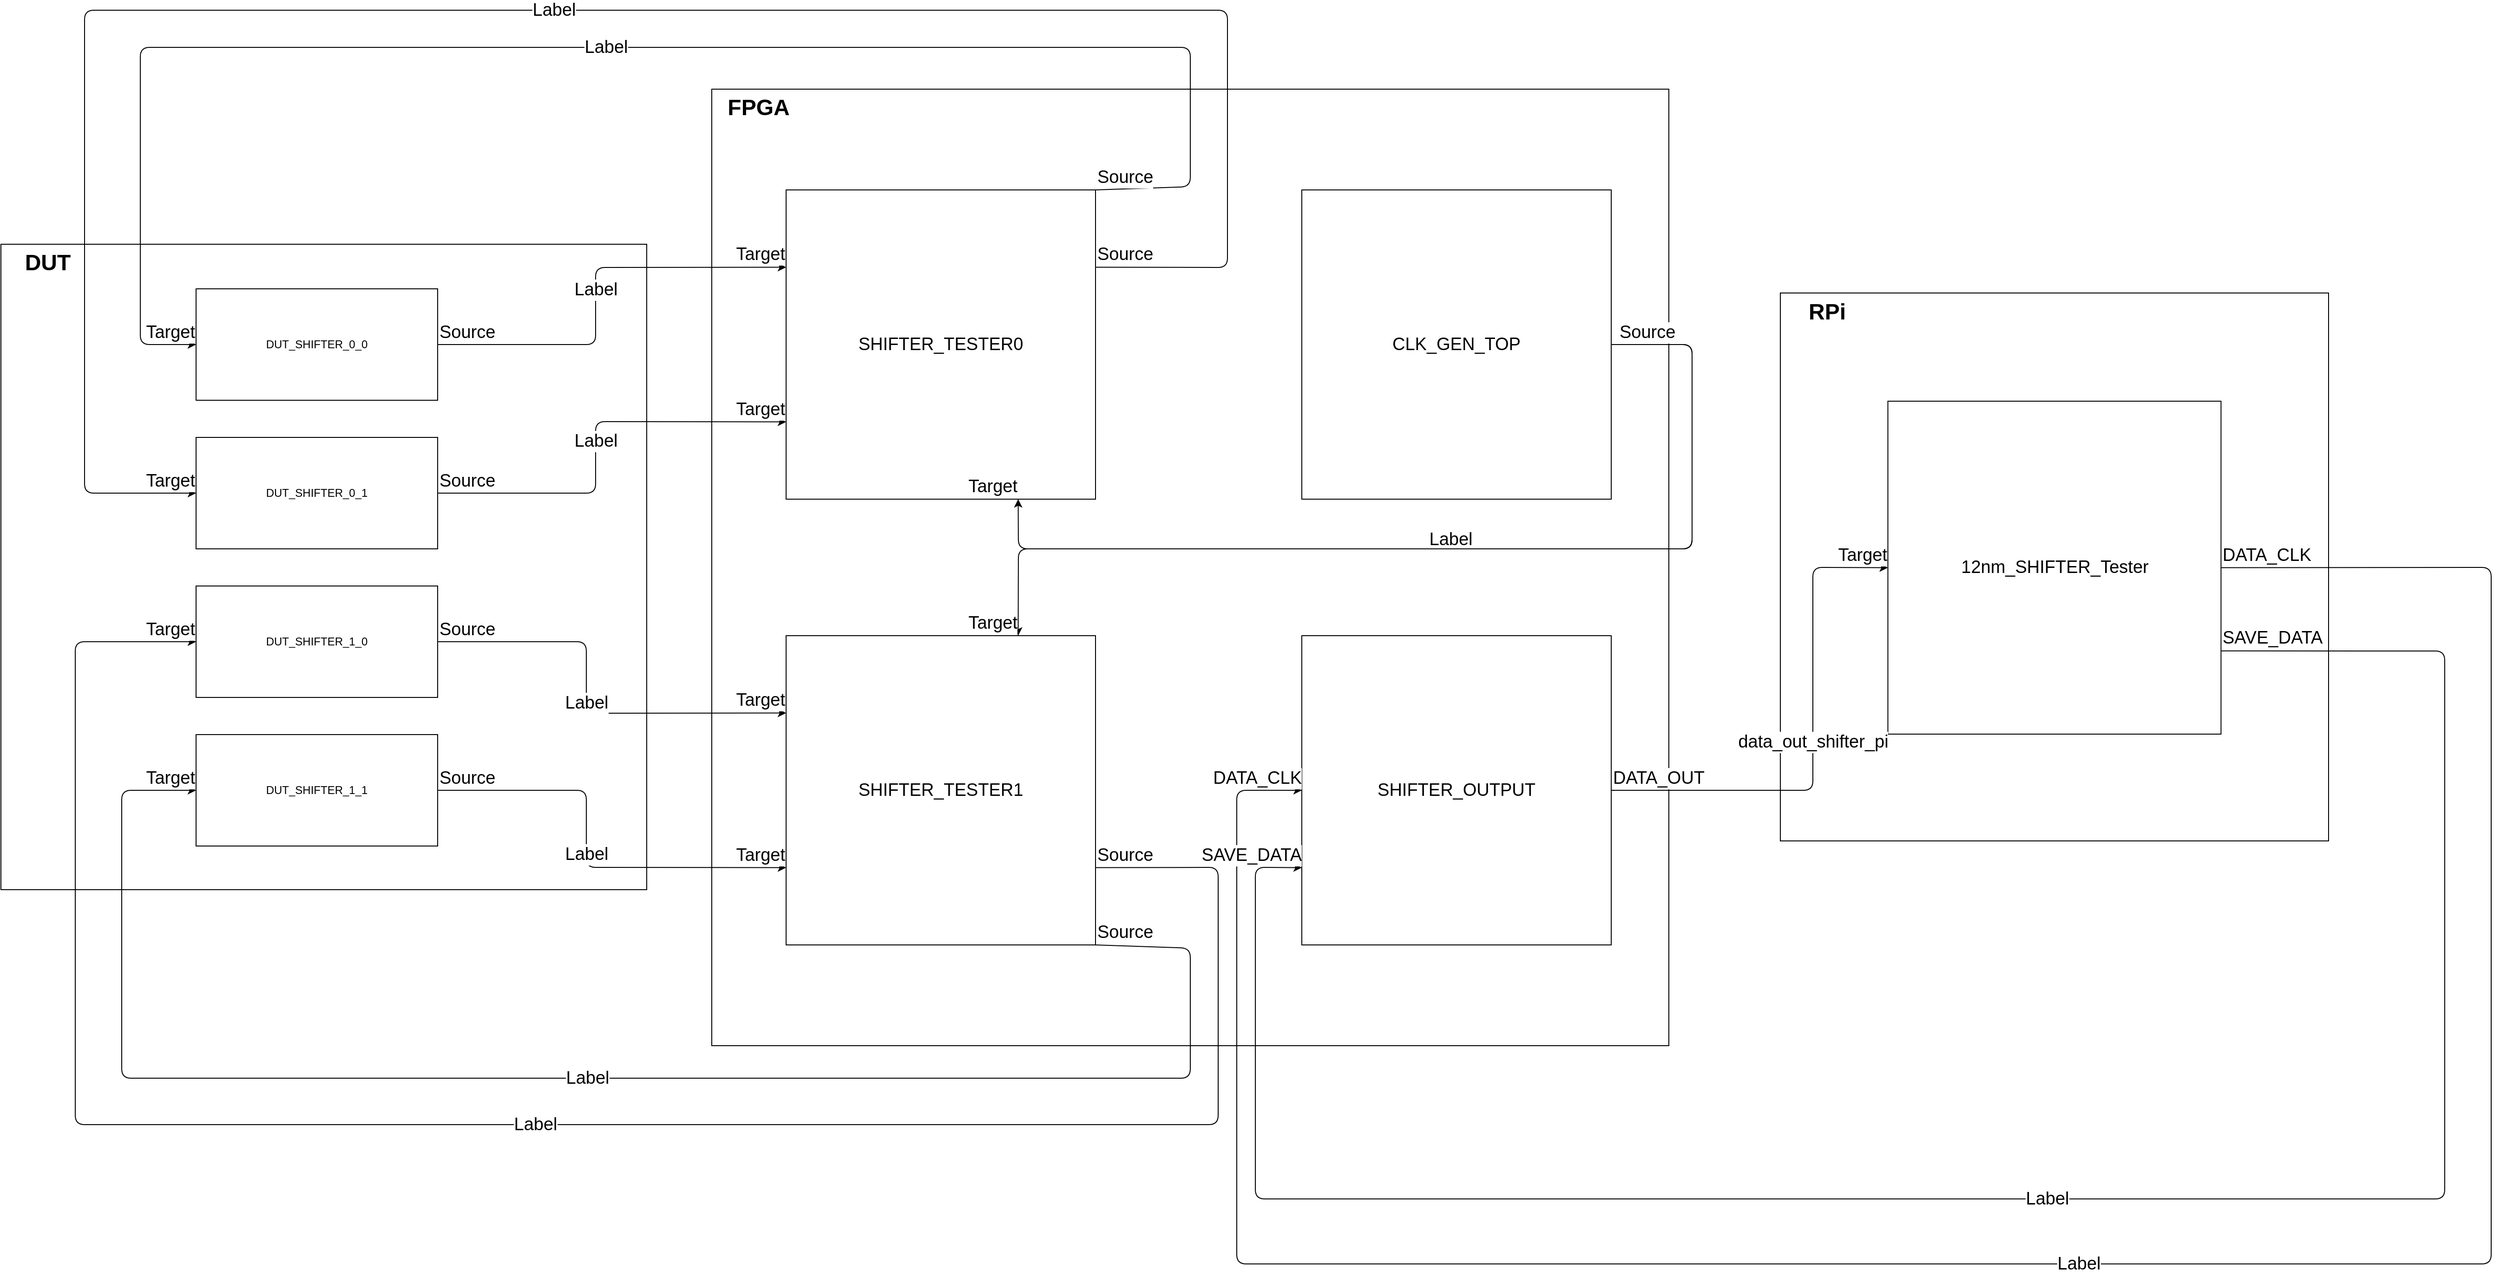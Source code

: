 <mxfile>
    <diagram id="ezDw3SVe5yeL0uPRfTzG" name="Page-1">
        <mxGraphModel dx="1860" dy="1307" grid="1" gridSize="10" guides="1" tooltips="1" connect="1" arrows="1" fold="1" page="1" pageScale="1" pageWidth="3300" pageHeight="2339" math="0" shadow="0">
            <root>
                <mxCell id="0"/>
                <mxCell id="1" parent="0"/>
                <mxCell id="14" value="" style="whiteSpace=wrap;html=1;aspect=fixed;fontSize=19;" vertex="1" parent="1">
                    <mxGeometry x="250" y="822" width="695" height="695" as="geometry"/>
                </mxCell>
                <mxCell id="4" value="DUT_SHIFTER_0_1" style="rounded=0;whiteSpace=wrap;html=1;" vertex="1" parent="1">
                    <mxGeometry x="460" y="1030" width="260" height="120" as="geometry"/>
                </mxCell>
                <mxCell id="5" value="DUT_SHIFTER_0_0" style="rounded=0;whiteSpace=wrap;html=1;" vertex="1" parent="1">
                    <mxGeometry x="460" y="870" width="260" height="120" as="geometry"/>
                </mxCell>
                <mxCell id="6" value="" style="whiteSpace=wrap;html=1;aspect=fixed;align=center;" vertex="1" parent="1">
                    <mxGeometry x="1015" y="655" width="1030" height="1030" as="geometry"/>
                </mxCell>
                <mxCell id="7" value="FPGA" style="text;strokeColor=none;fillColor=none;html=1;fontSize=24;fontStyle=1;verticalAlign=middle;align=center;" vertex="1" parent="1">
                    <mxGeometry x="1015" y="655" width="100" height="40" as="geometry"/>
                </mxCell>
                <mxCell id="8" value="&lt;font style=&quot;font-size: 19px;&quot;&gt;SHIFTER_TESTER0&lt;/font&gt;" style="whiteSpace=wrap;html=1;aspect=fixed;" vertex="1" parent="1">
                    <mxGeometry x="1095" y="763.5" width="333" height="333" as="geometry"/>
                </mxCell>
                <mxCell id="10" value="&lt;span style=&quot;font-size: 19px;&quot;&gt;SHIFTER_OUTPUT&lt;/span&gt;" style="whiteSpace=wrap;html=1;aspect=fixed;" vertex="1" parent="1">
                    <mxGeometry x="1650" y="1243.5" width="333" height="333" as="geometry"/>
                </mxCell>
                <mxCell id="11" value="" style="whiteSpace=wrap;html=1;aspect=fixed;fontSize=19;" vertex="1" parent="1">
                    <mxGeometry x="2165" y="874.5" width="590" height="590" as="geometry"/>
                </mxCell>
                <mxCell id="12" value="12nm_SHIFTER_Tester" style="whiteSpace=wrap;html=1;aspect=fixed;fontSize=19;" vertex="1" parent="1">
                    <mxGeometry x="2280.75" y="991" width="358.5" height="358.5" as="geometry"/>
                </mxCell>
                <mxCell id="13" value="RPi" style="text;strokeColor=none;fillColor=none;html=1;fontSize=24;fontStyle=1;verticalAlign=middle;align=center;" vertex="1" parent="1">
                    <mxGeometry x="2165" y="874.5" width="100" height="40" as="geometry"/>
                </mxCell>
                <mxCell id="15" value="DUT" style="text;strokeColor=none;fillColor=none;html=1;fontSize=24;fontStyle=1;verticalAlign=middle;align=center;" vertex="1" parent="1">
                    <mxGeometry x="250" y="822" width="100" height="40" as="geometry"/>
                </mxCell>
                <mxCell id="30" value="DUT_SHIFTER_1_1" style="rounded=0;whiteSpace=wrap;html=1;" vertex="1" parent="1">
                    <mxGeometry x="460" y="1350" width="260" height="120" as="geometry"/>
                </mxCell>
                <mxCell id="31" value="DUT_SHIFTER_1_0" style="rounded=0;whiteSpace=wrap;html=1;" vertex="1" parent="1">
                    <mxGeometry x="460" y="1190" width="260" height="120" as="geometry"/>
                </mxCell>
                <mxCell id="32" value="&lt;font style=&quot;font-size: 19px;&quot;&gt;SHIFTER_TESTER1&lt;/font&gt;" style="whiteSpace=wrap;html=1;aspect=fixed;" vertex="1" parent="1">
                    <mxGeometry x="1095" y="1243.5" width="333" height="333" as="geometry"/>
                </mxCell>
                <mxCell id="33" value="" style="endArrow=classic;html=1;fontSize=19;exitX=1;exitY=0.75;exitDx=0;exitDy=0;entryX=0;entryY=0.5;entryDx=0;entryDy=0;" edge="1" parent="1" source="32" target="31">
                    <mxGeometry relative="1" as="geometry">
                        <mxPoint x="1190" y="1330" as="sourcePoint"/>
                        <mxPoint x="1350" y="1330" as="targetPoint"/>
                        <Array as="points">
                            <mxPoint x="1560" y="1493"/>
                            <mxPoint x="1560" y="1770"/>
                            <mxPoint x="330" y="1770"/>
                            <mxPoint x="330" y="1250"/>
                        </Array>
                    </mxGeometry>
                </mxCell>
                <mxCell id="34" value="Label" style="edgeLabel;resizable=0;html=1;align=center;verticalAlign=middle;fontSize=19;" connectable="0" vertex="1" parent="33">
                    <mxGeometry relative="1" as="geometry"/>
                </mxCell>
                <mxCell id="35" value="Source" style="edgeLabel;resizable=0;html=1;align=left;verticalAlign=bottom;fontSize=19;" connectable="0" vertex="1" parent="33">
                    <mxGeometry x="-1" relative="1" as="geometry"/>
                </mxCell>
                <mxCell id="36" value="Target" style="edgeLabel;resizable=0;html=1;align=right;verticalAlign=bottom;fontSize=19;" connectable="0" vertex="1" parent="33">
                    <mxGeometry x="1" relative="1" as="geometry"/>
                </mxCell>
                <mxCell id="37" value="" style="endArrow=classic;html=1;fontSize=19;exitX=1;exitY=1;exitDx=0;exitDy=0;entryX=0;entryY=0.5;entryDx=0;entryDy=0;" edge="1" parent="1" source="32" target="30">
                    <mxGeometry relative="1" as="geometry">
                        <mxPoint x="970" y="1280" as="sourcePoint"/>
                        <mxPoint x="1130" y="1280" as="targetPoint"/>
                        <Array as="points">
                            <mxPoint x="1530" y="1580"/>
                            <mxPoint x="1530" y="1720"/>
                            <mxPoint x="380" y="1720"/>
                            <mxPoint x="380" y="1410"/>
                        </Array>
                    </mxGeometry>
                </mxCell>
                <mxCell id="38" value="Label" style="edgeLabel;resizable=0;html=1;align=center;verticalAlign=middle;fontSize=19;" connectable="0" vertex="1" parent="37">
                    <mxGeometry relative="1" as="geometry"/>
                </mxCell>
                <mxCell id="39" value="Source" style="edgeLabel;resizable=0;html=1;align=left;verticalAlign=bottom;fontSize=19;" connectable="0" vertex="1" parent="37">
                    <mxGeometry x="-1" relative="1" as="geometry"/>
                </mxCell>
                <mxCell id="40" value="Target" style="edgeLabel;resizable=0;html=1;align=right;verticalAlign=bottom;fontSize=19;" connectable="0" vertex="1" parent="37">
                    <mxGeometry x="1" relative="1" as="geometry"/>
                </mxCell>
                <mxCell id="41" value="" style="endArrow=classic;html=1;fontSize=19;exitX=1;exitY=0.5;exitDx=0;exitDy=0;entryX=0;entryY=0.75;entryDx=0;entryDy=0;" edge="1" parent="1" source="30" target="32">
                    <mxGeometry relative="1" as="geometry">
                        <mxPoint x="970" y="1430" as="sourcePoint"/>
                        <mxPoint x="1130" y="1430" as="targetPoint"/>
                        <Array as="points">
                            <mxPoint x="880" y="1410"/>
                            <mxPoint x="880" y="1493"/>
                        </Array>
                    </mxGeometry>
                </mxCell>
                <mxCell id="42" value="Label" style="edgeLabel;resizable=0;html=1;align=center;verticalAlign=middle;fontSize=19;" connectable="0" vertex="1" parent="41">
                    <mxGeometry relative="1" as="geometry"/>
                </mxCell>
                <mxCell id="43" value="Source" style="edgeLabel;resizable=0;html=1;align=left;verticalAlign=bottom;fontSize=19;" connectable="0" vertex="1" parent="41">
                    <mxGeometry x="-1" relative="1" as="geometry"/>
                </mxCell>
                <mxCell id="44" value="Target" style="edgeLabel;resizable=0;html=1;align=right;verticalAlign=bottom;fontSize=19;" connectable="0" vertex="1" parent="41">
                    <mxGeometry x="1" relative="1" as="geometry"/>
                </mxCell>
                <mxCell id="45" value="" style="endArrow=classic;html=1;fontSize=19;exitX=1;exitY=0.5;exitDx=0;exitDy=0;entryX=0;entryY=0.25;entryDx=0;entryDy=0;" edge="1" parent="1" source="31" target="32">
                    <mxGeometry relative="1" as="geometry">
                        <mxPoint x="970" y="1430" as="sourcePoint"/>
                        <mxPoint x="1130" y="1430" as="targetPoint"/>
                        <Array as="points">
                            <mxPoint x="880" y="1250"/>
                            <mxPoint x="880" y="1327"/>
                        </Array>
                    </mxGeometry>
                </mxCell>
                <mxCell id="46" value="Label" style="edgeLabel;resizable=0;html=1;align=center;verticalAlign=middle;fontSize=19;" connectable="0" vertex="1" parent="45">
                    <mxGeometry relative="1" as="geometry"/>
                </mxCell>
                <mxCell id="47" value="Source" style="edgeLabel;resizable=0;html=1;align=left;verticalAlign=bottom;fontSize=19;" connectable="0" vertex="1" parent="45">
                    <mxGeometry x="-1" relative="1" as="geometry"/>
                </mxCell>
                <mxCell id="48" value="Target" style="edgeLabel;resizable=0;html=1;align=right;verticalAlign=bottom;fontSize=19;" connectable="0" vertex="1" parent="45">
                    <mxGeometry x="1" relative="1" as="geometry"/>
                </mxCell>
                <mxCell id="49" value="" style="endArrow=classic;html=1;fontSize=19;exitX=1;exitY=0.25;exitDx=0;exitDy=0;entryX=0;entryY=0.5;entryDx=0;entryDy=0;" edge="1" parent="1" source="8" target="4">
                    <mxGeometry relative="1" as="geometry">
                        <mxPoint x="970" y="970" as="sourcePoint"/>
                        <mxPoint x="1130" y="970" as="targetPoint"/>
                        <Array as="points">
                            <mxPoint x="1570" y="847"/>
                            <mxPoint x="1570" y="570"/>
                            <mxPoint x="340" y="570"/>
                            <mxPoint x="340" y="1090"/>
                        </Array>
                    </mxGeometry>
                </mxCell>
                <mxCell id="50" value="Label" style="edgeLabel;resizable=0;html=1;align=center;verticalAlign=middle;fontSize=19;" connectable="0" vertex="1" parent="49">
                    <mxGeometry relative="1" as="geometry"/>
                </mxCell>
                <mxCell id="51" value="Source" style="edgeLabel;resizable=0;html=1;align=left;verticalAlign=bottom;fontSize=19;" connectable="0" vertex="1" parent="49">
                    <mxGeometry x="-1" relative="1" as="geometry"/>
                </mxCell>
                <mxCell id="52" value="Target" style="edgeLabel;resizable=0;html=1;align=right;verticalAlign=bottom;fontSize=19;" connectable="0" vertex="1" parent="49">
                    <mxGeometry x="1" relative="1" as="geometry"/>
                </mxCell>
                <mxCell id="53" value="" style="endArrow=classic;html=1;fontSize=19;exitX=1;exitY=0;exitDx=0;exitDy=0;entryX=0;entryY=0.5;entryDx=0;entryDy=0;" edge="1" parent="1" source="8" target="5">
                    <mxGeometry relative="1" as="geometry">
                        <mxPoint x="970" y="970" as="sourcePoint"/>
                        <mxPoint x="1130" y="970" as="targetPoint"/>
                        <Array as="points">
                            <mxPoint x="1530" y="760"/>
                            <mxPoint x="1530" y="610"/>
                            <mxPoint x="400" y="610"/>
                            <mxPoint x="400" y="930"/>
                        </Array>
                    </mxGeometry>
                </mxCell>
                <mxCell id="54" value="Label" style="edgeLabel;resizable=0;html=1;align=center;verticalAlign=middle;fontSize=19;" connectable="0" vertex="1" parent="53">
                    <mxGeometry relative="1" as="geometry"/>
                </mxCell>
                <mxCell id="55" value="Source" style="edgeLabel;resizable=0;html=1;align=left;verticalAlign=bottom;fontSize=19;" connectable="0" vertex="1" parent="53">
                    <mxGeometry x="-1" relative="1" as="geometry"/>
                </mxCell>
                <mxCell id="56" value="Target" style="edgeLabel;resizable=0;html=1;align=right;verticalAlign=bottom;fontSize=19;" connectable="0" vertex="1" parent="53">
                    <mxGeometry x="1" relative="1" as="geometry"/>
                </mxCell>
                <mxCell id="57" value="" style="endArrow=classic;html=1;fontSize=19;exitX=1;exitY=0.5;exitDx=0;exitDy=0;entryX=0;entryY=0.25;entryDx=0;entryDy=0;" edge="1" parent="1" source="5" target="8">
                    <mxGeometry relative="1" as="geometry">
                        <mxPoint x="970" y="970" as="sourcePoint"/>
                        <mxPoint x="1130" y="970" as="targetPoint"/>
                        <Array as="points">
                            <mxPoint x="890" y="930"/>
                            <mxPoint x="890" y="847"/>
                        </Array>
                    </mxGeometry>
                </mxCell>
                <mxCell id="58" value="Label" style="edgeLabel;resizable=0;html=1;align=center;verticalAlign=middle;fontSize=19;" connectable="0" vertex="1" parent="57">
                    <mxGeometry relative="1" as="geometry"/>
                </mxCell>
                <mxCell id="59" value="Source" style="edgeLabel;resizable=0;html=1;align=left;verticalAlign=bottom;fontSize=19;" connectable="0" vertex="1" parent="57">
                    <mxGeometry x="-1" relative="1" as="geometry"/>
                </mxCell>
                <mxCell id="60" value="Target" style="edgeLabel;resizable=0;html=1;align=right;verticalAlign=bottom;fontSize=19;" connectable="0" vertex="1" parent="57">
                    <mxGeometry x="1" relative="1" as="geometry"/>
                </mxCell>
                <mxCell id="61" value="" style="endArrow=classic;html=1;fontSize=19;exitX=1;exitY=0.5;exitDx=0;exitDy=0;entryX=0;entryY=0.75;entryDx=0;entryDy=0;" edge="1" parent="1" source="4" target="8">
                    <mxGeometry relative="1" as="geometry">
                        <mxPoint x="970" y="970" as="sourcePoint"/>
                        <mxPoint x="1130" y="970" as="targetPoint"/>
                        <Array as="points">
                            <mxPoint x="890" y="1090"/>
                            <mxPoint x="890" y="1013"/>
                        </Array>
                    </mxGeometry>
                </mxCell>
                <mxCell id="62" value="Label" style="edgeLabel;resizable=0;html=1;align=center;verticalAlign=middle;fontSize=19;" connectable="0" vertex="1" parent="61">
                    <mxGeometry relative="1" as="geometry"/>
                </mxCell>
                <mxCell id="63" value="Source" style="edgeLabel;resizable=0;html=1;align=left;verticalAlign=bottom;fontSize=19;" connectable="0" vertex="1" parent="61">
                    <mxGeometry x="-1" relative="1" as="geometry"/>
                </mxCell>
                <mxCell id="64" value="Target" style="edgeLabel;resizable=0;html=1;align=right;verticalAlign=bottom;fontSize=19;" connectable="0" vertex="1" parent="61">
                    <mxGeometry x="1" relative="1" as="geometry"/>
                </mxCell>
                <mxCell id="65" value="CLK_GEN_TOP" style="whiteSpace=wrap;html=1;aspect=fixed;fontSize=19;" vertex="1" parent="1">
                    <mxGeometry x="1650" y="763.5" width="333" height="333" as="geometry"/>
                </mxCell>
                <mxCell id="83" value="" style="endArrow=classic;html=1;fontSize=19;exitX=1;exitY=0.5;exitDx=0;exitDy=0;entryX=0.75;entryY=1;entryDx=0;entryDy=0;" edge="1" parent="1" source="65" target="8">
                    <mxGeometry relative="1" as="geometry">
                        <mxPoint x="2020" y="1000" as="sourcePoint"/>
                        <mxPoint x="2180" y="1000" as="targetPoint"/>
                        <Array as="points">
                            <mxPoint x="2070" y="930"/>
                            <mxPoint x="2070" y="1150"/>
                            <mxPoint x="1345" y="1150"/>
                        </Array>
                    </mxGeometry>
                </mxCell>
                <mxCell id="85" value="Source" style="edgeLabel;resizable=0;html=1;align=left;verticalAlign=bottom;shadow=0;fontSize=19;" connectable="0" vertex="1" parent="83">
                    <mxGeometry x="-1" relative="1" as="geometry">
                        <mxPoint x="7" as="offset"/>
                    </mxGeometry>
                </mxCell>
                <mxCell id="86" value="Target" style="edgeLabel;resizable=0;html=1;align=right;verticalAlign=bottom;shadow=0;fontSize=19;" connectable="0" vertex="1" parent="83">
                    <mxGeometry x="1" relative="1" as="geometry"/>
                </mxCell>
                <mxCell id="84" value="Label" style="edgeLabel;resizable=0;html=1;align=center;verticalAlign=middle;shadow=0;fontSize=19;" connectable="0" vertex="1" parent="83">
                    <mxGeometry relative="1" as="geometry">
                        <mxPoint x="-24" y="-10" as="offset"/>
                    </mxGeometry>
                </mxCell>
                <mxCell id="91" value="" style="endArrow=classic;html=1;fontSize=19;entryX=0.75;entryY=0;entryDx=0;entryDy=0;" edge="1" parent="1" target="32">
                    <mxGeometry relative="1" as="geometry">
                        <mxPoint x="1990" y="930" as="sourcePoint"/>
                        <mxPoint x="1340" y="1096.5" as="targetPoint"/>
                        <Array as="points">
                            <mxPoint x="2070" y="930"/>
                            <mxPoint x="2070" y="1150"/>
                            <mxPoint x="1345" y="1150"/>
                        </Array>
                    </mxGeometry>
                </mxCell>
                <mxCell id="94" value="Target" style="edgeLabel;resizable=0;html=1;align=right;verticalAlign=bottom;shadow=0;fontSize=19;" connectable="0" vertex="1" parent="91">
                    <mxGeometry x="1" relative="1" as="geometry"/>
                </mxCell>
                <mxCell id="95" value="" style="endArrow=classic;html=1;fontSize=19;exitX=1;exitY=0.5;exitDx=0;exitDy=0;entryX=0;entryY=0.5;entryDx=0;entryDy=0;" edge="1" parent="1" source="10" target="12">
                    <mxGeometry relative="1" as="geometry">
                        <mxPoint x="1620" y="1410" as="sourcePoint"/>
                        <mxPoint x="1780" y="1410" as="targetPoint"/>
                        <Array as="points">
                            <mxPoint x="2200" y="1410"/>
                            <mxPoint x="2200" y="1170"/>
                        </Array>
                    </mxGeometry>
                </mxCell>
                <mxCell id="96" value="data_out_shifter_pi" style="edgeLabel;resizable=0;html=1;align=center;verticalAlign=middle;shadow=0;fontSize=19;" connectable="0" vertex="1" parent="95">
                    <mxGeometry relative="1" as="geometry"/>
                </mxCell>
                <mxCell id="97" value="DATA_OUT" style="edgeLabel;resizable=0;html=1;align=left;verticalAlign=bottom;shadow=0;fontSize=19;" connectable="0" vertex="1" parent="95">
                    <mxGeometry x="-1" relative="1" as="geometry"/>
                </mxCell>
                <mxCell id="98" value="Target" style="edgeLabel;resizable=0;html=1;align=right;verticalAlign=bottom;shadow=0;fontSize=19;" connectable="0" vertex="1" parent="95">
                    <mxGeometry x="1" relative="1" as="geometry"/>
                </mxCell>
                <mxCell id="107" value="" style="endArrow=classic;html=1;fontSize=19;exitX=1;exitY=0.5;exitDx=0;exitDy=0;entryX=0;entryY=0.5;entryDx=0;entryDy=0;" edge="1" parent="1" source="12" target="10">
                    <mxGeometry relative="1" as="geometry">
                        <mxPoint x="2740" y="1180" as="sourcePoint"/>
                        <mxPoint x="2900" y="1180" as="targetPoint"/>
                        <Array as="points">
                            <mxPoint x="2930" y="1170"/>
                            <mxPoint x="2930" y="1920"/>
                            <mxPoint x="1580" y="1920"/>
                            <mxPoint x="1580" y="1410"/>
                        </Array>
                    </mxGeometry>
                </mxCell>
                <mxCell id="108" value="Label" style="edgeLabel;resizable=0;html=1;align=center;verticalAlign=middle;shadow=0;fontSize=19;" connectable="0" vertex="1" parent="107">
                    <mxGeometry relative="1" as="geometry"/>
                </mxCell>
                <mxCell id="109" value="DATA_CLK" style="edgeLabel;resizable=0;html=1;align=left;verticalAlign=bottom;shadow=0;fontSize=19;" connectable="0" vertex="1" parent="107">
                    <mxGeometry x="-1" relative="1" as="geometry"/>
                </mxCell>
                <mxCell id="110" value="DATA_CLK" style="edgeLabel;resizable=0;html=1;align=right;verticalAlign=bottom;shadow=0;fontSize=19;" connectable="0" vertex="1" parent="107">
                    <mxGeometry x="1" relative="1" as="geometry"/>
                </mxCell>
                <mxCell id="111" value="" style="endArrow=classic;html=1;fontSize=19;exitX=1;exitY=0.75;exitDx=0;exitDy=0;entryX=0;entryY=0.75;entryDx=0;entryDy=0;" edge="1" parent="1" source="12" target="10">
                    <mxGeometry relative="1" as="geometry">
                        <mxPoint x="2040" y="1270" as="sourcePoint"/>
                        <mxPoint x="2200" y="1270" as="targetPoint"/>
                        <Array as="points">
                            <mxPoint x="2880" y="1260"/>
                            <mxPoint x="2880" y="1850"/>
                            <mxPoint x="1600" y="1850"/>
                            <mxPoint x="1600" y="1493"/>
                        </Array>
                    </mxGeometry>
                </mxCell>
                <mxCell id="112" value="Label" style="edgeLabel;resizable=0;html=1;align=center;verticalAlign=middle;shadow=0;fontSize=19;" connectable="0" vertex="1" parent="111">
                    <mxGeometry relative="1" as="geometry"/>
                </mxCell>
                <mxCell id="113" value="SAVE_DATA" style="edgeLabel;resizable=0;html=1;align=left;verticalAlign=bottom;shadow=0;fontSize=19;" connectable="0" vertex="1" parent="111">
                    <mxGeometry x="-1" relative="1" as="geometry"/>
                </mxCell>
                <mxCell id="114" value="SAVE_DATA" style="edgeLabel;resizable=0;html=1;align=right;verticalAlign=bottom;shadow=0;fontSize=19;" connectable="0" vertex="1" parent="111">
                    <mxGeometry x="1" relative="1" as="geometry"/>
                </mxCell>
            </root>
        </mxGraphModel>
    </diagram>
</mxfile>